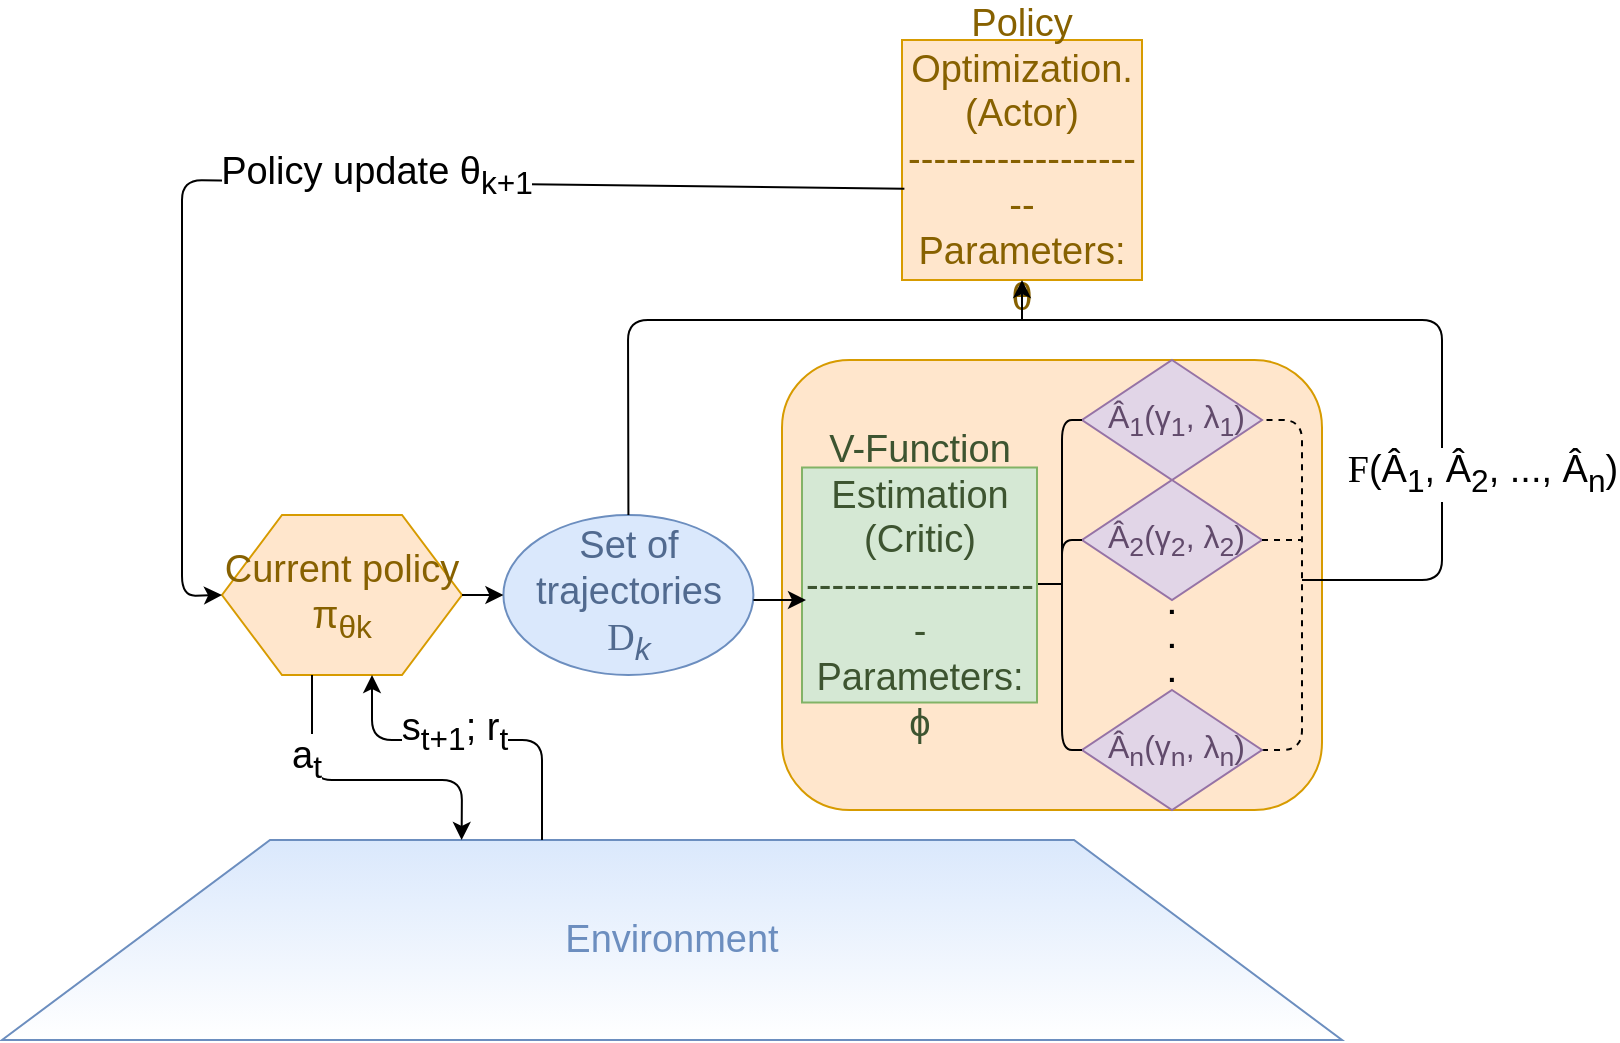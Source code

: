 <mxfile version="12.5.1" type="github">
  <diagram id="CBtYcYN0E58j1hZvyX2C" name="Page-1">
    <mxGraphModel dx="868" dy="455" grid="1" gridSize="10" guides="1" tooltips="1" connect="1" arrows="1" fold="1" page="1" pageScale="1" pageWidth="827" pageHeight="1169" math="0" shadow="0" extFonts="Mathcal^proxy?url=http%3A%2F%2Fwww.math.union.edu%2F~dpvc%2FjsMath%2Fdownload%2Fextra-fonts%2Fcmbsy10%2F10%2FjsMath-cmbsy10.ttf">
      <root>
        <mxCell id="0"/>
        <mxCell id="1" parent="0"/>
        <mxCell id="RmzvHsGWgh_MH3iOrA_7-23" value="" style="rounded=1;whiteSpace=wrap;html=1;fillColor=#ffe6cc;strokeColor=#d79b00;" parent="1" vertex="1">
          <mxGeometry x="490" y="370" width="270" height="225" as="geometry"/>
        </mxCell>
        <mxCell id="RmzvHsGWgh_MH3iOrA_7-1" value="&lt;font style=&quot;font-size: 19px&quot;&gt;Environment&lt;/font&gt;" style="shape=trapezoid;perimeter=trapezoidPerimeter;whiteSpace=wrap;html=1;fillColor=#dae8fc;strokeColor=#6c8ebf;gradientColor=#FFFFFF;fontColor=#6C8EBF;" parent="1" vertex="1">
          <mxGeometry x="100" y="610" width="670" height="100" as="geometry"/>
        </mxCell>
        <mxCell id="RmzvHsGWgh_MH3iOrA_7-6" value="&lt;font style=&quot;font-size: 19px&quot;&gt;Current policy π&lt;sub&gt;θk&lt;/sub&gt;&lt;/font&gt;" style="shape=hexagon;perimeter=hexagonPerimeter2;whiteSpace=wrap;html=1;fillColor=#ffe6cc;strokeColor=#d79b00;fontColor=#876100;" parent="1" vertex="1">
          <mxGeometry x="210" y="447.5" width="120" height="80" as="geometry"/>
        </mxCell>
        <mxCell id="RmzvHsGWgh_MH3iOrA_7-8" value="" style="endArrow=classic;html=1;entryX=0.625;entryY=1;entryDx=0;entryDy=0;" parent="1" target="RmzvHsGWgh_MH3iOrA_7-6" edge="1">
          <mxGeometry width="50" height="50" relative="1" as="geometry">
            <mxPoint x="370" y="610" as="sourcePoint"/>
            <mxPoint x="410" y="570" as="targetPoint"/>
            <Array as="points">
              <mxPoint x="370" y="560"/>
              <mxPoint x="285" y="560"/>
            </Array>
          </mxGeometry>
        </mxCell>
        <mxCell id="RmzvHsGWgh_MH3iOrA_7-9" value="&lt;font style=&quot;font-size: 19px&quot;&gt;s&lt;sub&gt;t+1&lt;/sub&gt;; r&lt;sub&gt;t&lt;br style=&quot;font-size: 19px&quot;&gt;&lt;/sub&gt;&lt;/font&gt;" style="text;html=1;align=center;verticalAlign=middle;resizable=0;points=[];labelBackgroundColor=#ffffff;" parent="RmzvHsGWgh_MH3iOrA_7-8" vertex="1" connectable="0">
          <mxGeometry x="0.13" y="-4" relative="1" as="geometry">
            <mxPoint as="offset"/>
          </mxGeometry>
        </mxCell>
        <mxCell id="RmzvHsGWgh_MH3iOrA_7-10" value="" style="endArrow=classic;html=1;exitX=0.375;exitY=1;exitDx=0;exitDy=0;entryX=0.343;entryY=0;entryDx=0;entryDy=0;entryPerimeter=0;" parent="1" source="RmzvHsGWgh_MH3iOrA_7-6" target="RmzvHsGWgh_MH3iOrA_7-1" edge="1">
          <mxGeometry width="50" height="50" relative="1" as="geometry">
            <mxPoint x="280" y="670" as="sourcePoint"/>
            <mxPoint x="380" y="619" as="targetPoint"/>
            <Array as="points">
              <mxPoint x="255" y="580"/>
              <mxPoint x="330" y="580"/>
            </Array>
          </mxGeometry>
        </mxCell>
        <mxCell id="RmzvHsGWgh_MH3iOrA_7-15" value="&lt;font style=&quot;font-size: 19px&quot;&gt;a&lt;sub&gt;t&lt;/sub&gt;&lt;/font&gt;" style="text;html=1;align=center;verticalAlign=middle;resizable=0;points=[];labelBackgroundColor=#ffffff;" parent="RmzvHsGWgh_MH3iOrA_7-10" vertex="1" connectable="0">
          <mxGeometry x="-0.465" y="-3" relative="1" as="geometry">
            <mxPoint as="offset"/>
          </mxGeometry>
        </mxCell>
        <mxCell id="RmzvHsGWgh_MH3iOrA_7-18" value="&lt;div style=&quot;font-size: 19px&quot;&gt;&lt;font style=&quot;font-size: 19px&quot;&gt;Set of trajectories&lt;/font&gt;&lt;/div&gt;&lt;div style=&quot;font-size: 19px&quot;&gt;&lt;font style=&quot;font-size: 19px&quot;&gt; &lt;font style=&quot;font-size: 19px&quot; face=&quot;Mathcal&quot;&gt;D&lt;font style=&quot;font-size: 19px&quot; face=&quot;Helvetica&quot;&gt;&lt;i&gt;&lt;sub&gt;k&lt;/sub&gt;&lt;/i&gt;&lt;/font&gt;&lt;/font&gt;&lt;/font&gt;&lt;/div&gt;" style="ellipse;whiteSpace=wrap;html=1;fillColor=#dae8fc;strokeColor=#6C8EBF;fontColor=#516A8F;" parent="1" vertex="1">
          <mxGeometry x="350.71" y="447.5" width="125" height="80" as="geometry"/>
        </mxCell>
        <mxCell id="RmzvHsGWgh_MH3iOrA_7-19" value="&lt;div style=&quot;font-size: 16px&quot;&gt;&lt;font style=&quot;font-size: 16px&quot;&gt;&amp;nbsp;Â&lt;sub&gt;1&lt;/sub&gt;(γ&lt;sub&gt;1&lt;/sub&gt;, λ&lt;sub&gt;1&lt;/sub&gt;)&lt;/font&gt;&lt;/div&gt;" style="rhombus;whiteSpace=wrap;html=1;fillColor=#e1d5e7;strokeColor=#9673a6;fontColor=#614A6B;" parent="1" vertex="1">
          <mxGeometry x="640" y="370" width="90" height="60" as="geometry"/>
        </mxCell>
        <mxCell id="RmzvHsGWgh_MH3iOrA_7-20" value="&lt;div style=&quot;font-size: 16px&quot;&gt;&amp;nbsp;Â&lt;sub&gt;2&lt;/sub&gt;(γ&lt;sub&gt;2&lt;/sub&gt;, λ&lt;sub&gt;2&lt;/sub&gt;)&lt;/div&gt;" style="rhombus;whiteSpace=wrap;html=1;fillColor=#e1d5e7;strokeColor=#9673a6;fontColor=#614A6B;" parent="1" vertex="1">
          <mxGeometry x="640" y="430" width="90" height="60" as="geometry"/>
        </mxCell>
        <mxCell id="RmzvHsGWgh_MH3iOrA_7-21" value="&lt;div style=&quot;font-size: 19px&quot;&gt;&lt;font style=&quot;font-size: 19px&quot;&gt;Policy Optimization.&lt;/font&gt;&lt;/div&gt;&lt;div style=&quot;font-size: 19px&quot;&gt;&lt;font style=&quot;font-size: 19px&quot;&gt;(Actor)&lt;/font&gt;&lt;/div&gt;&lt;div style=&quot;font-size: 19px&quot;&gt;&lt;font style=&quot;font-size: 19px&quot;&gt;--------------------&lt;br&gt;&lt;/font&gt;&lt;/div&gt;&lt;div style=&quot;font-size: 19px&quot;&gt;&lt;font style=&quot;font-size: 19px&quot;&gt;Parameters: θ&lt;/font&gt;&lt;/div&gt;" style="whiteSpace=wrap;html=1;aspect=fixed;fillColor=#ffe6cc;strokeColor=#d79b00;fontColor=#876100;" parent="1" vertex="1">
          <mxGeometry x="550" y="210" width="120" height="120" as="geometry"/>
        </mxCell>
        <mxCell id="RmzvHsGWgh_MH3iOrA_7-22" value="" style="endArrow=classic;html=1;entryX=0;entryY=0.5;entryDx=0;entryDy=0;exitX=1;exitY=0.5;exitDx=0;exitDy=0;" parent="1" source="RmzvHsGWgh_MH3iOrA_7-6" target="RmzvHsGWgh_MH3iOrA_7-18" edge="1">
          <mxGeometry width="50" height="50" relative="1" as="geometry">
            <mxPoint x="284" y="410" as="sourcePoint"/>
            <mxPoint x="330" y="380" as="targetPoint"/>
            <Array as="points"/>
          </mxGeometry>
        </mxCell>
        <mxCell id="RmzvHsGWgh_MH3iOrA_7-30" value="" style="endArrow=none;dashed=1;html=1;entryX=1;entryY=0.5;entryDx=0;entryDy=0;exitX=1;exitY=0.5;exitDx=0;exitDy=0;" parent="1" source="RmzvHsGWgh_MH3iOrA_7-32" target="RmzvHsGWgh_MH3iOrA_7-19" edge="1">
          <mxGeometry width="50" height="50" relative="1" as="geometry">
            <mxPoint x="710" y="570" as="sourcePoint"/>
            <mxPoint x="730" y="435" as="targetPoint"/>
            <Array as="points">
              <mxPoint x="750" y="565"/>
              <mxPoint x="750" y="460"/>
              <mxPoint x="750" y="400"/>
              <mxPoint x="730" y="400"/>
            </Array>
          </mxGeometry>
        </mxCell>
        <mxCell id="RmzvHsGWgh_MH3iOrA_7-31" value="&lt;div style=&quot;font-size: 19px&quot;&gt;&lt;font style=&quot;font-size: 19px&quot;&gt;V-Function Estimation&lt;br&gt;&lt;/font&gt;&lt;/div&gt;&lt;div style=&quot;font-size: 19px&quot;&gt;&lt;font style=&quot;font-size: 19px&quot;&gt;(Critic)&lt;/font&gt;&lt;/div&gt;&lt;div style=&quot;font-size: 19px&quot;&gt;&lt;font style=&quot;font-size: 19px&quot;&gt;-------------------&lt;br&gt;&lt;/font&gt;&lt;/div&gt;&lt;div style=&quot;font-size: 19px&quot;&gt;&lt;font style=&quot;font-size: 19px&quot;&gt;Parameters: ϕ&lt;/font&gt;&lt;/div&gt;" style="whiteSpace=wrap;html=1;aspect=fixed;fillColor=#d5e8d4;strokeColor=#82B366;fontColor=#3D5430;" parent="1" vertex="1">
          <mxGeometry x="500" y="423.75" width="117.5" height="117.5" as="geometry"/>
        </mxCell>
        <mxCell id="RmzvHsGWgh_MH3iOrA_7-32" value="&lt;div style=&quot;font-size: 16px&quot;&gt;&amp;nbsp;Â&lt;sub&gt;n&lt;/sub&gt;(γ&lt;sub&gt;n&lt;/sub&gt;, λ&lt;sub&gt;n&lt;/sub&gt;)&lt;/div&gt;" style="rhombus;whiteSpace=wrap;html=1;fillColor=#e1d5e7;strokeColor=#9673a6;fontColor=#614A6B;" parent="1" vertex="1">
          <mxGeometry x="640" y="535" width="90" height="60" as="geometry"/>
        </mxCell>
        <mxCell id="RmzvHsGWgh_MH3iOrA_7-34" value="" style="endArrow=none;dashed=1;html=1;exitX=1;exitY=0.5;exitDx=0;exitDy=0;" parent="1" source="RmzvHsGWgh_MH3iOrA_7-20" edge="1">
          <mxGeometry width="50" height="50" relative="1" as="geometry">
            <mxPoint x="710" y="525" as="sourcePoint"/>
            <mxPoint x="750" y="460" as="targetPoint"/>
            <Array as="points">
              <mxPoint x="730" y="460"/>
            </Array>
          </mxGeometry>
        </mxCell>
        <mxCell id="RmzvHsGWgh_MH3iOrA_7-37" value="&lt;div style=&quot;font-size: 14px;&quot;&gt;.&lt;/div&gt;&lt;div style=&quot;font-size: 14px;&quot;&gt;.&lt;/div&gt;&lt;div style=&quot;font-size: 14px;&quot;&gt;.&lt;br style=&quot;font-size: 14px;&quot;&gt;&lt;/div&gt;" style="text;html=1;strokeColor=none;fillColor=none;align=center;verticalAlign=middle;whiteSpace=wrap;rounded=0;spacingTop=-18;fontSize=14;fontStyle=1" parent="1" vertex="1">
          <mxGeometry x="665" y="515" width="40" height="5" as="geometry"/>
        </mxCell>
        <mxCell id="RmzvHsGWgh_MH3iOrA_7-44" value="" style="endArrow=none;html=1;fontSize=14;entryX=0;entryY=0.5;entryDx=0;entryDy=0;" parent="1" target="RmzvHsGWgh_MH3iOrA_7-19" edge="1">
          <mxGeometry width="50" height="50" relative="1" as="geometry">
            <mxPoint x="630" y="483" as="sourcePoint"/>
            <mxPoint x="630" y="455" as="targetPoint"/>
            <Array as="points">
              <mxPoint x="630" y="465"/>
              <mxPoint x="630" y="400"/>
            </Array>
          </mxGeometry>
        </mxCell>
        <mxCell id="RmzvHsGWgh_MH3iOrA_7-45" value="" style="endArrow=none;html=1;fontSize=14;exitX=0;exitY=0.5;exitDx=0;exitDy=0;entryX=0;entryY=0.5;entryDx=0;entryDy=0;" parent="1" source="RmzvHsGWgh_MH3iOrA_7-32" target="RmzvHsGWgh_MH3iOrA_7-20" edge="1">
          <mxGeometry width="50" height="50" relative="1" as="geometry">
            <mxPoint x="600" y="507.5" as="sourcePoint"/>
            <mxPoint x="650" y="457.5" as="targetPoint"/>
            <Array as="points">
              <mxPoint x="630" y="565"/>
              <mxPoint x="630" y="485"/>
              <mxPoint x="630" y="460"/>
            </Array>
          </mxGeometry>
        </mxCell>
        <mxCell id="RmzvHsGWgh_MH3iOrA_7-46" value="" style="endArrow=none;html=1;fontSize=14;" parent="1" edge="1">
          <mxGeometry width="50" height="50" relative="1" as="geometry">
            <mxPoint x="618" y="482" as="sourcePoint"/>
            <mxPoint x="630" y="482" as="targetPoint"/>
          </mxGeometry>
        </mxCell>
        <mxCell id="RmzvHsGWgh_MH3iOrA_7-51" value="" style="endArrow=none;html=1;fontSize=14;exitX=0.5;exitY=0;exitDx=0;exitDy=0;" parent="1" source="RmzvHsGWgh_MH3iOrA_7-18" edge="1">
          <mxGeometry width="50" height="50" relative="1" as="geometry">
            <mxPoint x="410" y="370" as="sourcePoint"/>
            <mxPoint x="750" y="480" as="targetPoint"/>
            <Array as="points">
              <mxPoint x="413" y="350"/>
              <mxPoint x="610" y="350"/>
              <mxPoint x="820" y="350"/>
              <mxPoint x="820" y="480"/>
            </Array>
          </mxGeometry>
        </mxCell>
        <mxCell id="RmzvHsGWgh_MH3iOrA_7-55" value="&lt;font style=&quot;font-size: 19px&quot;&gt;&lt;font style=&quot;font-size: 19px&quot; face=&quot;Mathcal&quot;&gt;F&lt;/font&gt;(Â&lt;sub&gt;1&lt;/sub&gt;, Â&lt;sub&gt;2&lt;/sub&gt;, ..., Â&lt;sub&gt;n&lt;/sub&gt;)&lt;/font&gt;" style="text;html=1;align=center;verticalAlign=middle;resizable=0;points=[];labelBackgroundColor=#ffffff;fontSize=14;" parent="RmzvHsGWgh_MH3iOrA_7-51" vertex="1" connectable="0">
          <mxGeometry x="0.651" y="5" relative="1" as="geometry">
            <mxPoint x="15" as="offset"/>
          </mxGeometry>
        </mxCell>
        <mxCell id="RmzvHsGWgh_MH3iOrA_7-54" value="" style="endArrow=classic;html=1;fontSize=14;" parent="1" target="RmzvHsGWgh_MH3iOrA_7-21" edge="1">
          <mxGeometry width="50" height="50" relative="1" as="geometry">
            <mxPoint x="610" y="350" as="sourcePoint"/>
            <mxPoint x="650" y="270" as="targetPoint"/>
            <Array as="points"/>
          </mxGeometry>
        </mxCell>
        <mxCell id="RmzvHsGWgh_MH3iOrA_7-56" value="" style="endArrow=classic;html=1;fontSize=14;entryX=0;entryY=0.5;entryDx=0;entryDy=0;exitX=0.01;exitY=0.62;exitDx=0;exitDy=0;exitPerimeter=0;" parent="1" source="RmzvHsGWgh_MH3iOrA_7-21" target="RmzvHsGWgh_MH3iOrA_7-6" edge="1">
          <mxGeometry width="50" height="50" relative="1" as="geometry">
            <mxPoint x="560" y="240" as="sourcePoint"/>
            <mxPoint x="610" y="190" as="targetPoint"/>
            <Array as="points">
              <mxPoint x="190" y="280"/>
              <mxPoint x="190" y="488"/>
            </Array>
          </mxGeometry>
        </mxCell>
        <mxCell id="ZijJecFq53u-MACHuBQo-7" value="&lt;font style=&quot;font-size: 19px&quot;&gt;Policy update θ&lt;sub&gt;k+1&lt;/sub&gt;&lt;/font&gt;" style="text;html=1;align=center;verticalAlign=middle;resizable=0;points=[];labelBackgroundColor=#ffffff;" parent="RmzvHsGWgh_MH3iOrA_7-56" vertex="1" connectable="0">
          <mxGeometry x="-0.102" y="-3" relative="1" as="geometry">
            <mxPoint as="offset"/>
          </mxGeometry>
        </mxCell>
        <mxCell id="ynZLZ3Bg_vq16qwTZree-1" value="" style="endArrow=classic;html=1;entryX=0.017;entryY=0.564;entryDx=0;entryDy=0;entryPerimeter=0;" edge="1" parent="1" target="RmzvHsGWgh_MH3iOrA_7-31">
          <mxGeometry width="50" height="50" relative="1" as="geometry">
            <mxPoint x="475.71" y="490" as="sourcePoint"/>
            <mxPoint x="525.71" y="440" as="targetPoint"/>
          </mxGeometry>
        </mxCell>
      </root>
    </mxGraphModel>
  </diagram>
</mxfile>

